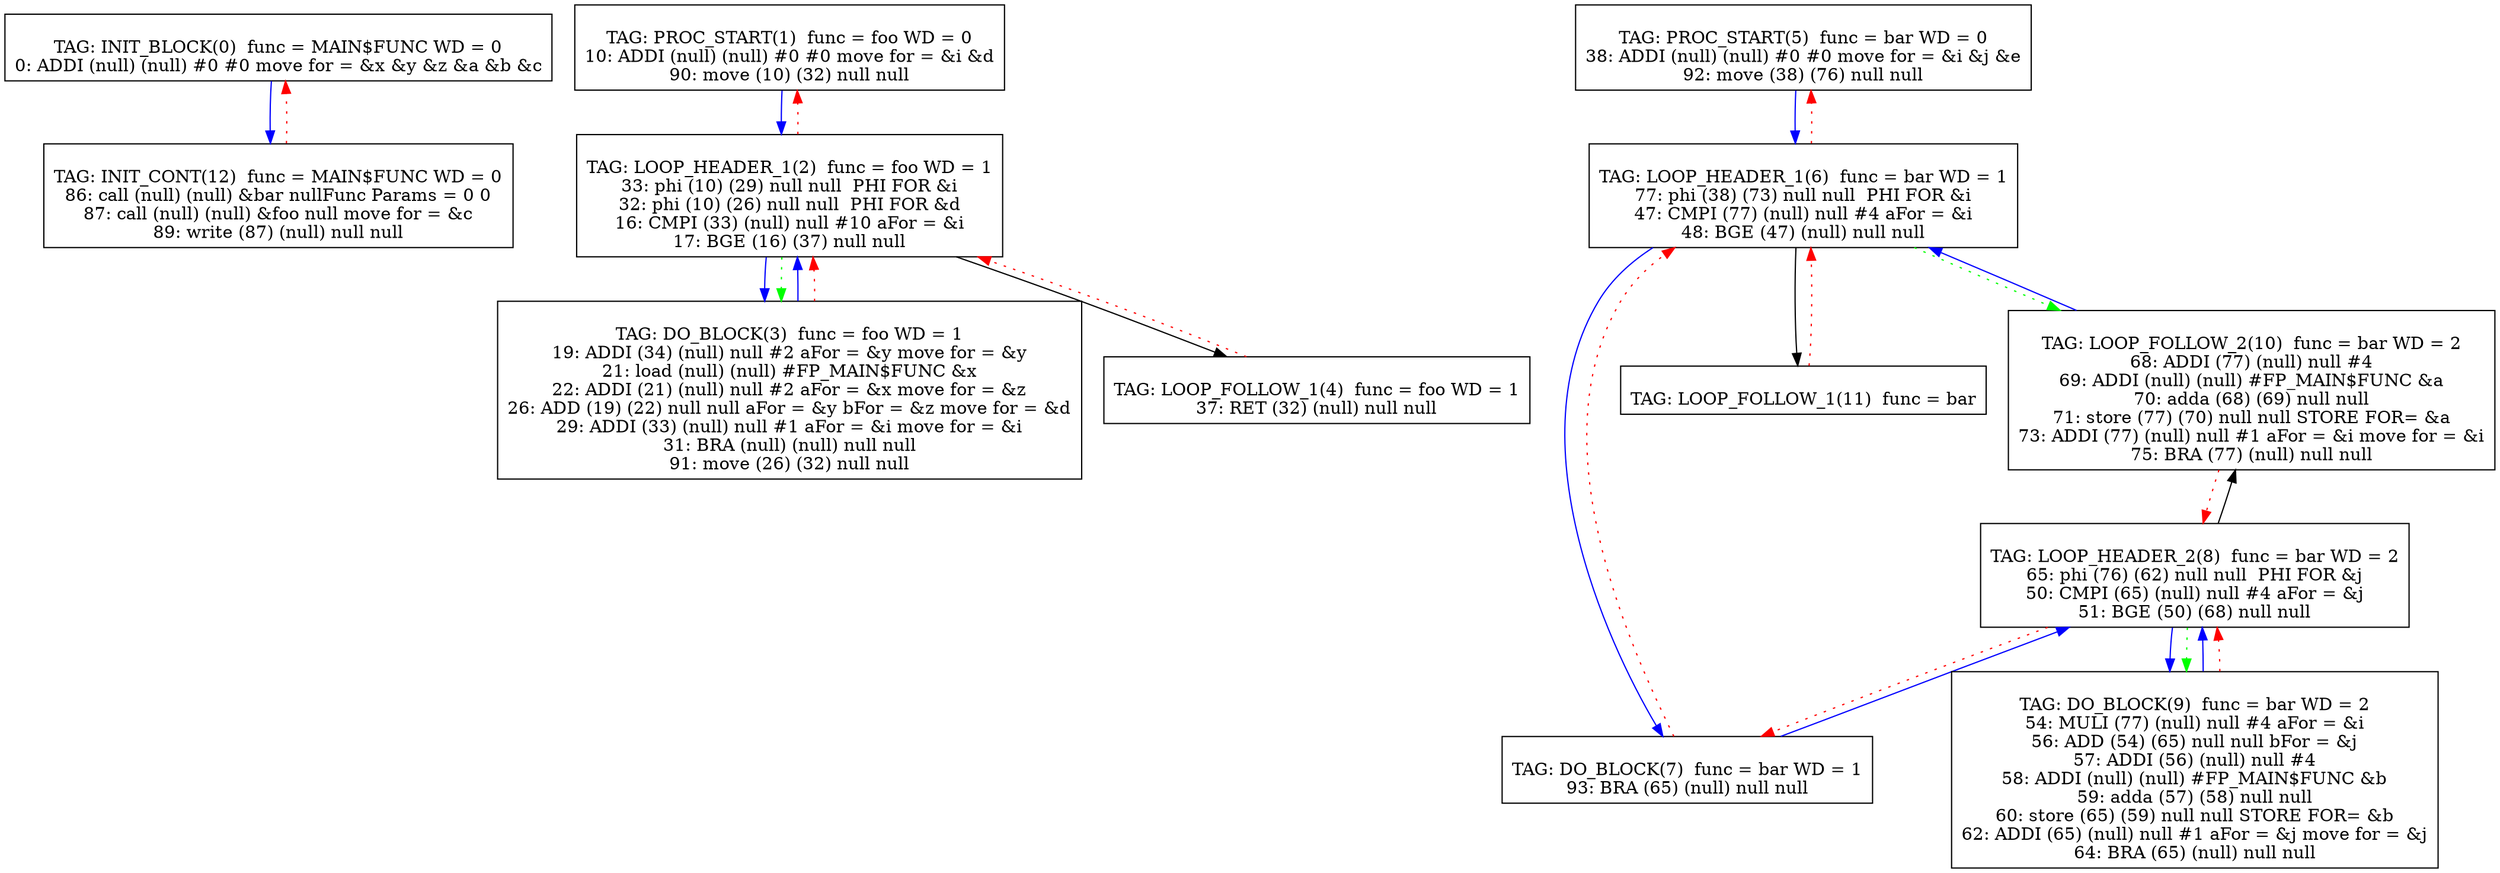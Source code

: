 digraph {
0[label="
TAG: INIT_BLOCK(0)  func = MAIN$FUNC WD = 0
0: ADDI (null) (null) #0 #0 move for = &x &y &z &a &b &c
"];
0[shape=box];
0 -> 12[color=blue]
1[label="
TAG: PROC_START(1)  func = foo WD = 0
10: ADDI (null) (null) #0 #0 move for = &i &d
90: move (10) (32) null null
"];
1[shape=box];
1 -> 2[color=blue]
2[label="
TAG: LOOP_HEADER_1(2)  func = foo WD = 1
33: phi (10) (29) null null  PHI FOR &i
32: phi (10) (26) null null  PHI FOR &d
16: CMPI (33) (null) null #10 aFor = &i
17: BGE (16) (37) null null
"];
2[shape=box];
2 -> 3[color=blue]
2 -> 4[color=black]
2 -> 1[color=red][style=dotted]
2 -> 3[color=green][style=dotted]
3[label="
TAG: DO_BLOCK(3)  func = foo WD = 1
19: ADDI (34) (null) null #2 aFor = &y move for = &y
21: load (null) (null) #FP_MAIN$FUNC &x
22: ADDI (21) (null) null #2 aFor = &x move for = &z
26: ADD (19) (22) null null aFor = &y bFor = &z move for = &d
29: ADDI (33) (null) null #1 aFor = &i move for = &i
31: BRA (null) (null) null null
91: move (26) (32) null null
"];
3[shape=box];
3 -> 2[color=blue]
3 -> 2[color=red][style=dotted]
4[label="
TAG: LOOP_FOLLOW_1(4)  func = foo WD = 1
37: RET (32) (null) null null
"];
4[shape=box];
4 -> 2[color=red][style=dotted]
5[label="
TAG: PROC_START(5)  func = bar WD = 0
38: ADDI (null) (null) #0 #0 move for = &i &j &e
92: move (38) (76) null null
"];
5[shape=box];
5 -> 6[color=blue]
6[label="
TAG: LOOP_HEADER_1(6)  func = bar WD = 1
77: phi (38) (73) null null  PHI FOR &i
47: CMPI (77) (null) null #4 aFor = &i
48: BGE (47) (null) null null
"];
6[shape=box];
6 -> 7[color=blue]
6 -> 11[color=black]
6 -> 5[color=red][style=dotted]
6 -> 10[color=green][style=dotted]
7[label="
TAG: DO_BLOCK(7)  func = bar WD = 1
93: BRA (65) (null) null null
"];
7[shape=box];
7 -> 8[color=blue]
7 -> 6[color=red][style=dotted]
8[label="
TAG: LOOP_HEADER_2(8)  func = bar WD = 2
65: phi (76) (62) null null  PHI FOR &j
50: CMPI (65) (null) null #4 aFor = &j
51: BGE (50) (68) null null
"];
8[shape=box];
8 -> 9[color=blue]
8 -> 10[color=black]
8 -> 7[color=red][style=dotted]
8 -> 9[color=green][style=dotted]
9[label="
TAG: DO_BLOCK(9)  func = bar WD = 2
54: MULI (77) (null) null #4 aFor = &i
56: ADD (54) (65) null null bFor = &j
57: ADDI (56) (null) null #4
58: ADDI (null) (null) #FP_MAIN$FUNC &b
59: adda (57) (58) null null
60: store (65) (59) null null STORE FOR= &b
62: ADDI (65) (null) null #1 aFor = &j move for = &j
64: BRA (65) (null) null null
"];
9[shape=box];
9 -> 8[color=blue]
9 -> 8[color=red][style=dotted]
10[label="
TAG: LOOP_FOLLOW_2(10)  func = bar WD = 2
68: ADDI (77) (null) null #4
69: ADDI (null) (null) #FP_MAIN$FUNC &a
70: adda (68) (69) null null
71: store (77) (70) null null STORE FOR= &a
73: ADDI (77) (null) null #1 aFor = &i move for = &i
75: BRA (77) (null) null null
"];
10[shape=box];
10 -> 6[color=blue]
10 -> 8[color=red][style=dotted]
11[label="
TAG: LOOP_FOLLOW_1(11)  func = bar
"];
11[shape=box];
11 -> 6[color=red][style=dotted]
12[label="
TAG: INIT_CONT(12)  func = MAIN$FUNC WD = 0
86: call (null) (null) &bar nullFunc Params = 0 0
87: call (null) (null) &foo null move for = &c
89: write (87) (null) null null
"];
12[shape=box];
12 -> 0[color=red][style=dotted]
}